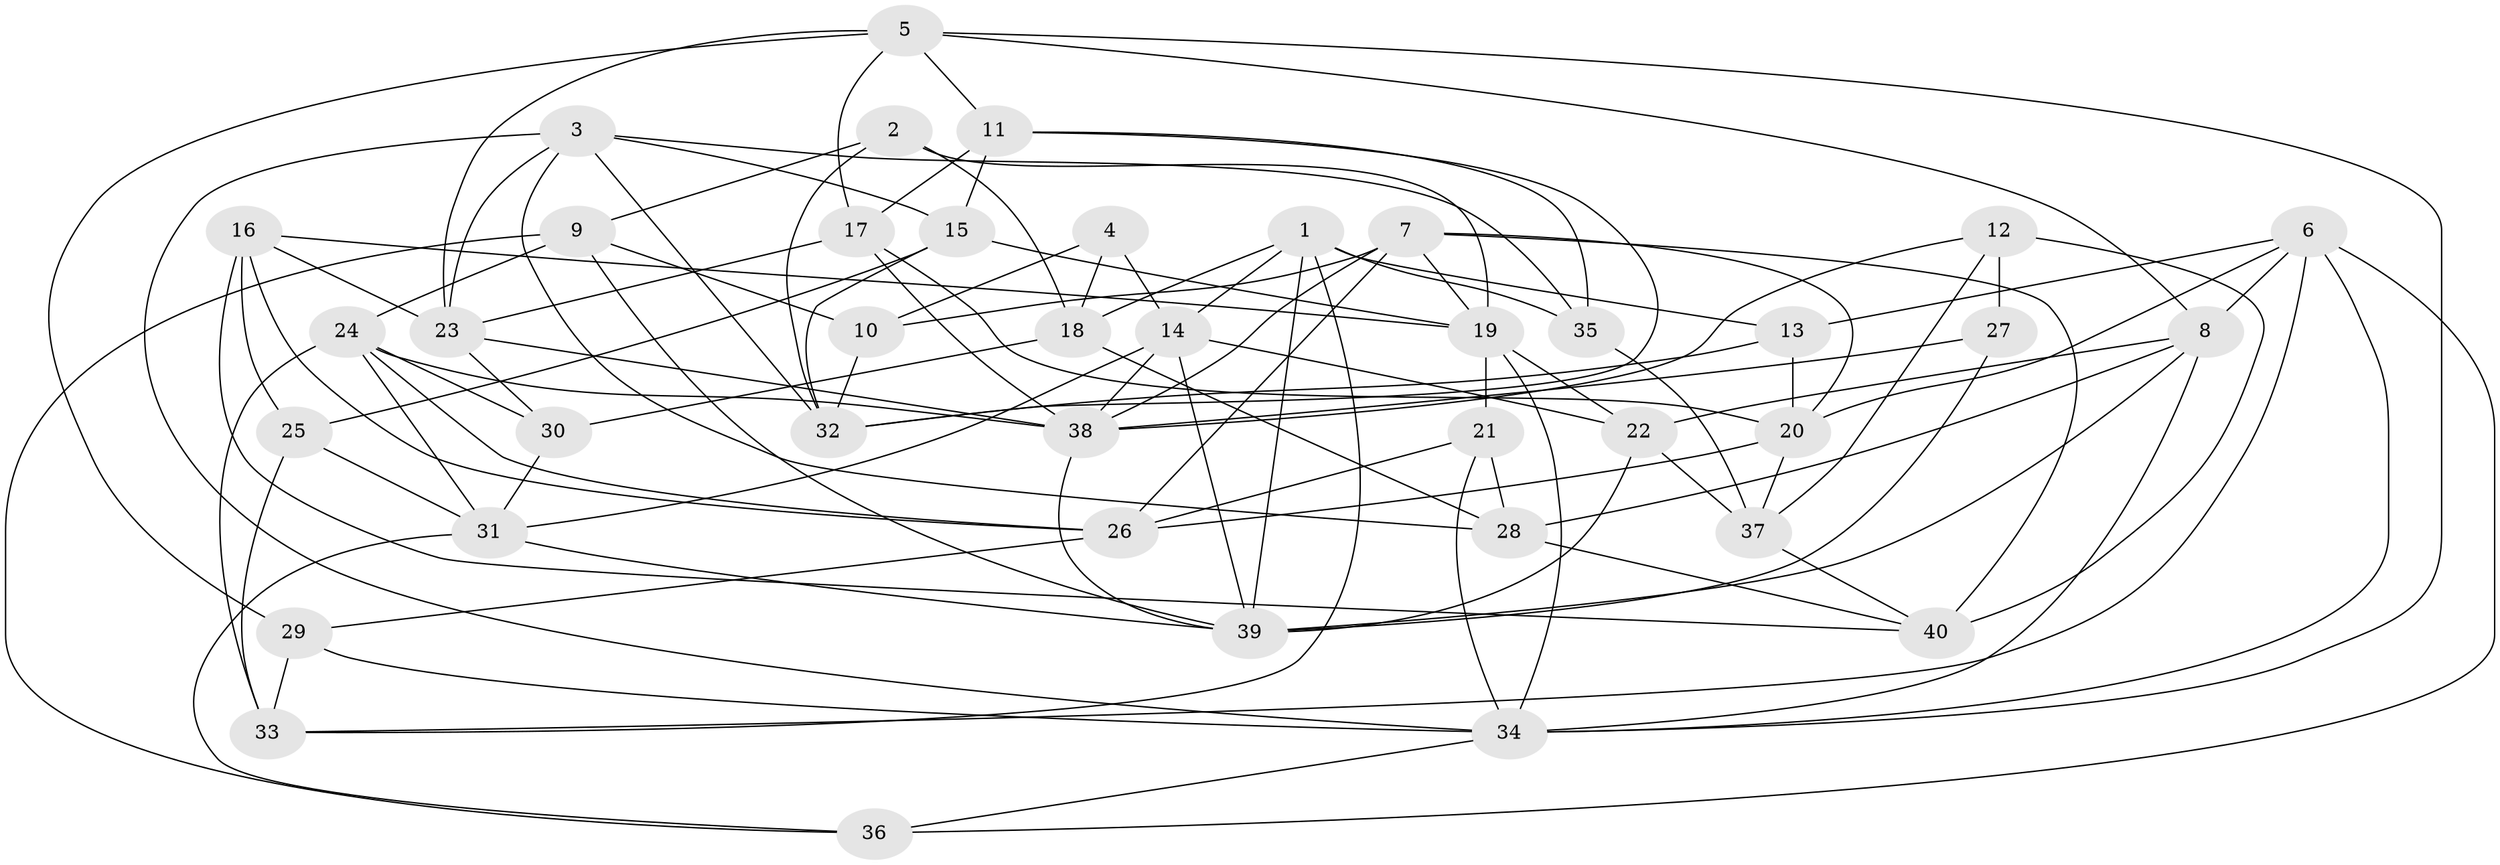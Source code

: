 // original degree distribution, {4: 1.0}
// Generated by graph-tools (version 1.1) at 2025/38/03/04/25 23:38:06]
// undirected, 40 vertices, 105 edges
graph export_dot {
  node [color=gray90,style=filled];
  1;
  2;
  3;
  4;
  5;
  6;
  7;
  8;
  9;
  10;
  11;
  12;
  13;
  14;
  15;
  16;
  17;
  18;
  19;
  20;
  21;
  22;
  23;
  24;
  25;
  26;
  27;
  28;
  29;
  30;
  31;
  32;
  33;
  34;
  35;
  36;
  37;
  38;
  39;
  40;
  1 -- 13 [weight=1.0];
  1 -- 14 [weight=1.0];
  1 -- 18 [weight=1.0];
  1 -- 33 [weight=1.0];
  1 -- 35 [weight=1.0];
  1 -- 39 [weight=1.0];
  2 -- 9 [weight=1.0];
  2 -- 18 [weight=1.0];
  2 -- 19 [weight=1.0];
  2 -- 32 [weight=1.0];
  3 -- 15 [weight=1.0];
  3 -- 23 [weight=1.0];
  3 -- 28 [weight=1.0];
  3 -- 32 [weight=1.0];
  3 -- 34 [weight=1.0];
  3 -- 35 [weight=1.0];
  4 -- 10 [weight=2.0];
  4 -- 14 [weight=1.0];
  4 -- 18 [weight=1.0];
  5 -- 8 [weight=1.0];
  5 -- 11 [weight=1.0];
  5 -- 17 [weight=1.0];
  5 -- 23 [weight=1.0];
  5 -- 29 [weight=1.0];
  5 -- 34 [weight=1.0];
  6 -- 8 [weight=1.0];
  6 -- 13 [weight=1.0];
  6 -- 20 [weight=1.0];
  6 -- 33 [weight=1.0];
  6 -- 34 [weight=1.0];
  6 -- 36 [weight=1.0];
  7 -- 10 [weight=1.0];
  7 -- 19 [weight=1.0];
  7 -- 20 [weight=1.0];
  7 -- 26 [weight=1.0];
  7 -- 38 [weight=1.0];
  7 -- 40 [weight=1.0];
  8 -- 22 [weight=1.0];
  8 -- 28 [weight=1.0];
  8 -- 34 [weight=1.0];
  8 -- 39 [weight=1.0];
  9 -- 10 [weight=2.0];
  9 -- 24 [weight=1.0];
  9 -- 36 [weight=1.0];
  9 -- 39 [weight=1.0];
  10 -- 32 [weight=1.0];
  11 -- 15 [weight=1.0];
  11 -- 17 [weight=2.0];
  11 -- 32 [weight=1.0];
  11 -- 35 [weight=1.0];
  12 -- 27 [weight=2.0];
  12 -- 37 [weight=1.0];
  12 -- 38 [weight=1.0];
  12 -- 40 [weight=2.0];
  13 -- 20 [weight=1.0];
  13 -- 32 [weight=1.0];
  14 -- 22 [weight=1.0];
  14 -- 31 [weight=1.0];
  14 -- 38 [weight=1.0];
  14 -- 39 [weight=1.0];
  15 -- 19 [weight=2.0];
  15 -- 25 [weight=1.0];
  15 -- 32 [weight=1.0];
  16 -- 19 [weight=1.0];
  16 -- 23 [weight=1.0];
  16 -- 25 [weight=2.0];
  16 -- 26 [weight=1.0];
  16 -- 40 [weight=1.0];
  17 -- 20 [weight=1.0];
  17 -- 23 [weight=1.0];
  17 -- 38 [weight=1.0];
  18 -- 28 [weight=2.0];
  18 -- 30 [weight=1.0];
  19 -- 21 [weight=1.0];
  19 -- 22 [weight=1.0];
  19 -- 34 [weight=1.0];
  20 -- 26 [weight=1.0];
  20 -- 37 [weight=1.0];
  21 -- 26 [weight=1.0];
  21 -- 28 [weight=1.0];
  21 -- 34 [weight=1.0];
  22 -- 37 [weight=2.0];
  22 -- 39 [weight=1.0];
  23 -- 30 [weight=1.0];
  23 -- 38 [weight=1.0];
  24 -- 26 [weight=1.0];
  24 -- 30 [weight=1.0];
  24 -- 31 [weight=1.0];
  24 -- 33 [weight=1.0];
  24 -- 38 [weight=1.0];
  25 -- 31 [weight=1.0];
  25 -- 33 [weight=2.0];
  26 -- 29 [weight=1.0];
  27 -- 38 [weight=1.0];
  27 -- 39 [weight=1.0];
  28 -- 40 [weight=1.0];
  29 -- 33 [weight=1.0];
  29 -- 34 [weight=1.0];
  30 -- 31 [weight=1.0];
  31 -- 36 [weight=1.0];
  31 -- 39 [weight=1.0];
  34 -- 36 [weight=1.0];
  35 -- 37 [weight=1.0];
  37 -- 40 [weight=1.0];
  38 -- 39 [weight=1.0];
}
